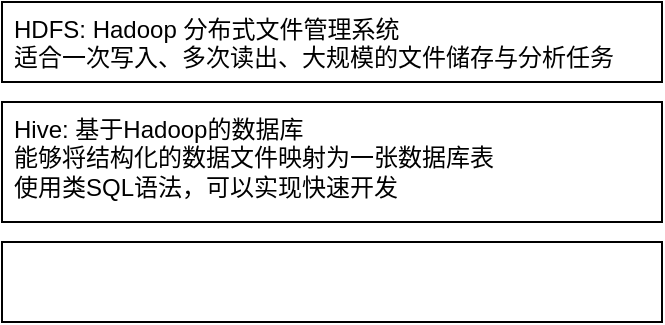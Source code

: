 <mxfile version="24.7.6">
  <diagram name="第 1 页" id="Nku41p21pLQj1T-_mJBP">
    <mxGraphModel dx="660" dy="361" grid="1" gridSize="10" guides="1" tooltips="1" connect="1" arrows="1" fold="1" page="0" pageScale="1" pageWidth="827" pageHeight="1169" math="0" shadow="0">
      <root>
        <mxCell id="0" />
        <mxCell id="1" parent="0" />
        <mxCell id="LhqL1n53AIMKY4t22Z_X-1" value="HDFS: Hadoop 分布式文件管理系统&lt;div&gt;适合一次写入、多次读出、大规模的文件储存与分析任务&lt;br&gt;&lt;div&gt;&lt;br&gt;&lt;/div&gt;&lt;/div&gt;" style="rounded=0;whiteSpace=wrap;html=1;align=left;verticalAlign=top;spacingLeft=4;" vertex="1" parent="1">
          <mxGeometry x="20" y="80" width="330" height="40" as="geometry" />
        </mxCell>
        <mxCell id="LhqL1n53AIMKY4t22Z_X-2" value="&lt;div&gt;&lt;div&gt;Hive: 基于Hadoop的数据库&lt;/div&gt;&lt;div&gt;能够将结构化的数据文件映射为一张数据库表&lt;/div&gt;&lt;/div&gt;&lt;div&gt;使用类SQL语法，可以实现快速开发&lt;/div&gt;" style="rounded=0;whiteSpace=wrap;html=1;align=left;verticalAlign=top;spacingLeft=4;" vertex="1" parent="1">
          <mxGeometry x="20" y="130" width="330" height="60" as="geometry" />
        </mxCell>
        <mxCell id="LhqL1n53AIMKY4t22Z_X-3" value="&lt;div&gt;&lt;div&gt;&lt;br&gt;&lt;/div&gt;&lt;/div&gt;" style="rounded=0;whiteSpace=wrap;html=1;align=left;verticalAlign=top;spacingLeft=4;" vertex="1" parent="1">
          <mxGeometry x="20" y="200" width="330" height="40" as="geometry" />
        </mxCell>
      </root>
    </mxGraphModel>
  </diagram>
</mxfile>
